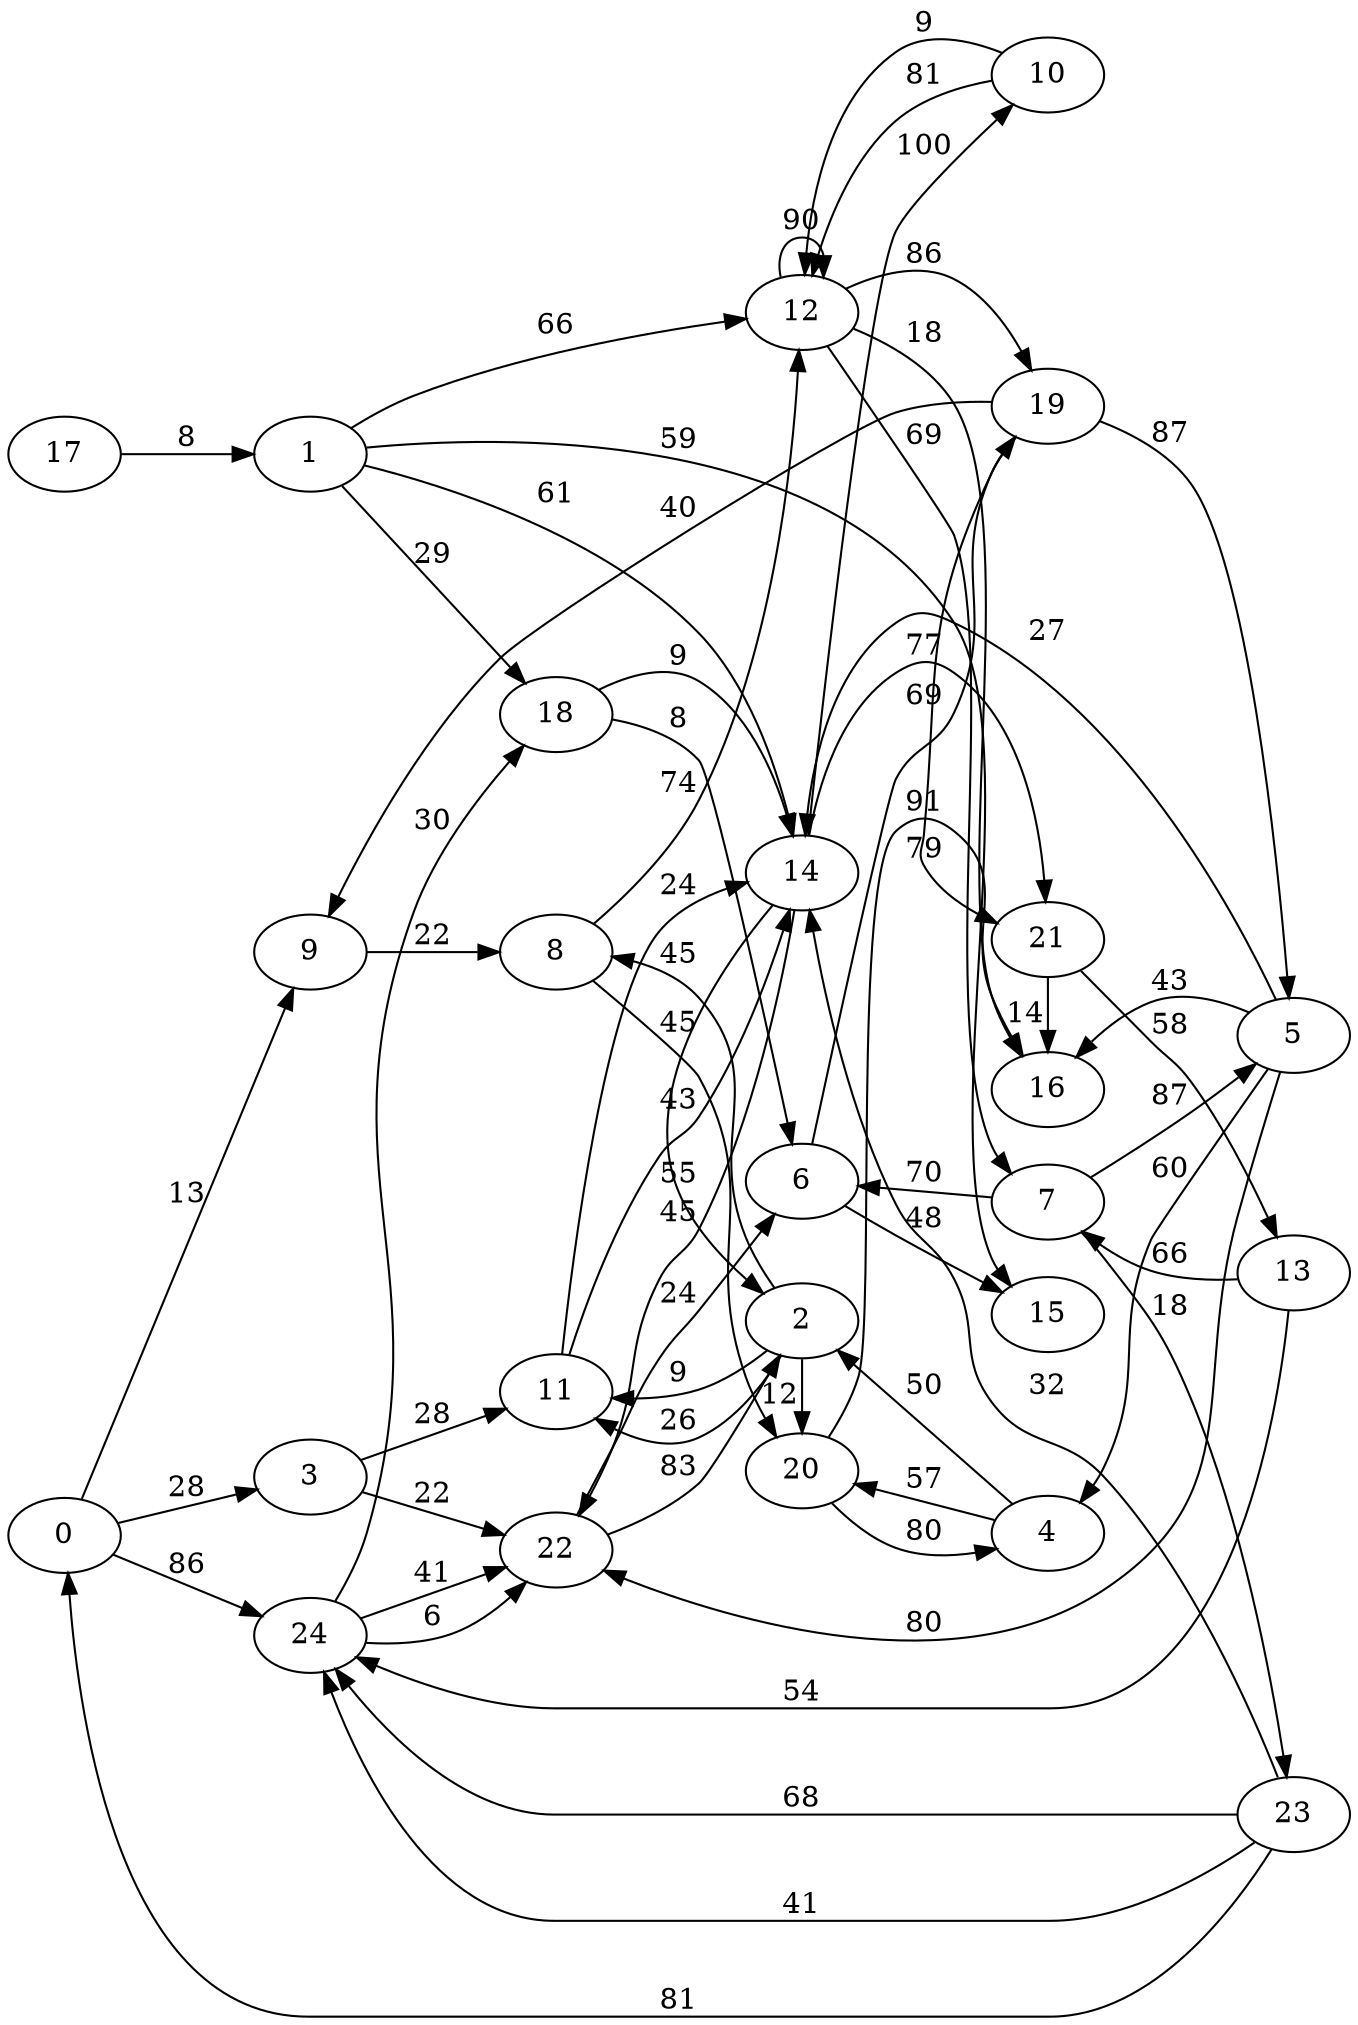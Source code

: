 digraph G {
ranksep = "equally";
rankdir = LR;
{rank = same; 0; };
{rank = same; 9; 3; 24; };
{rank = same; 8; 11; 22; 18; };
{rank = same; 12; 20; 14; 6; 2; };
{rank = same; 16; 7; 19; 4; 10; 21; 15; };
{rank = same; 5; 23; 13; };
{rank = same; };
{rank = same; 1; };
{rank = same; };
{rank = same; 17; };
{rank = same; };
0->9[label="13"];
0->3[label="28"];
0->24[label="86"];
9->8[label="22"];
3->11[label="28"];
3->22[label="22"];
24->22[label="6"];
24->18[label="30"];
24->22[label="41"];
8->12[label="74"];
8->20[label="45"];
11->14[label="24"];
11->14[label="43"];
22->6[label="24"];
22->2[label="83"];
18->6[label="8"];
18->14[label="9"];
12->16[label="18"];
12->7[label="69"];
12->12[label="90"];
12->19[label="86"];
20->4[label="80"];
20->16[label="91"];
14->10[label="100"];
14->21[label="77"];
14->2[label="55"];
14->22[label="45"];
6->19[label="69"];
6->15[label="48"];
2->11[label="9"];
2->20[label="12"];
2->11[label="26"];
2->8[label="45"];
16
7->5[label="87"];
7->23[label="18"];
7->6[label="70"];
19->21[label="79"];
19->9[label="40"];
19->5[label="87"];
4->20[label="57"];
4->2[label="50"];
10->12[label="81"];
10->12[label="9"];
21->16[label="14"];
21->13[label="58"];
15
5->14[label="27"];
5->4[label="60"];
5->16[label="43"];
5->22[label="80"];
23->0[label="81"];
23->14[label="32"];
23->24[label="68"];
23->24[label="41"];
13->7[label="66"];
13->24[label="54"];
1->18[label="29"];
1->15[label="59"];
1->12[label="66"];
1->14[label="61"];
17->1[label="8"];
}
